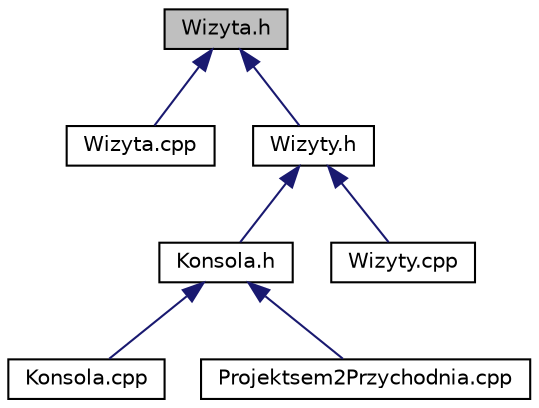 digraph "Wizyta.h"
{
 // LATEX_PDF_SIZE
  edge [fontname="Helvetica",fontsize="10",labelfontname="Helvetica",labelfontsize="10"];
  node [fontname="Helvetica",fontsize="10",shape=record];
  Node1 [label="Wizyta.h",height=0.2,width=0.4,color="black", fillcolor="grey75", style="filled", fontcolor="black",tooltip=" "];
  Node1 -> Node2 [dir="back",color="midnightblue",fontsize="10",style="solid"];
  Node2 [label="Wizyta.cpp",height=0.2,width=0.4,color="black", fillcolor="white", style="filled",URL="$_wizyta_8cpp.html",tooltip=" "];
  Node1 -> Node3 [dir="back",color="midnightblue",fontsize="10",style="solid"];
  Node3 [label="Wizyty.h",height=0.2,width=0.4,color="black", fillcolor="white", style="filled",URL="$_wizyty_8h.html",tooltip=" "];
  Node3 -> Node4 [dir="back",color="midnightblue",fontsize="10",style="solid"];
  Node4 [label="Konsola.h",height=0.2,width=0.4,color="black", fillcolor="white", style="filled",URL="$_konsola_8h.html",tooltip=" "];
  Node4 -> Node5 [dir="back",color="midnightblue",fontsize="10",style="solid"];
  Node5 [label="Konsola.cpp",height=0.2,width=0.4,color="black", fillcolor="white", style="filled",URL="$_konsola_8cpp.html",tooltip=" "];
  Node4 -> Node6 [dir="back",color="midnightblue",fontsize="10",style="solid"];
  Node6 [label="Projektsem2Przychodnia.cpp",height=0.2,width=0.4,color="black", fillcolor="white", style="filled",URL="$_projektsem2_przychodnia_8cpp.html",tooltip=" "];
  Node3 -> Node7 [dir="back",color="midnightblue",fontsize="10",style="solid"];
  Node7 [label="Wizyty.cpp",height=0.2,width=0.4,color="black", fillcolor="white", style="filled",URL="$_wizyty_8cpp.html",tooltip=" "];
}
